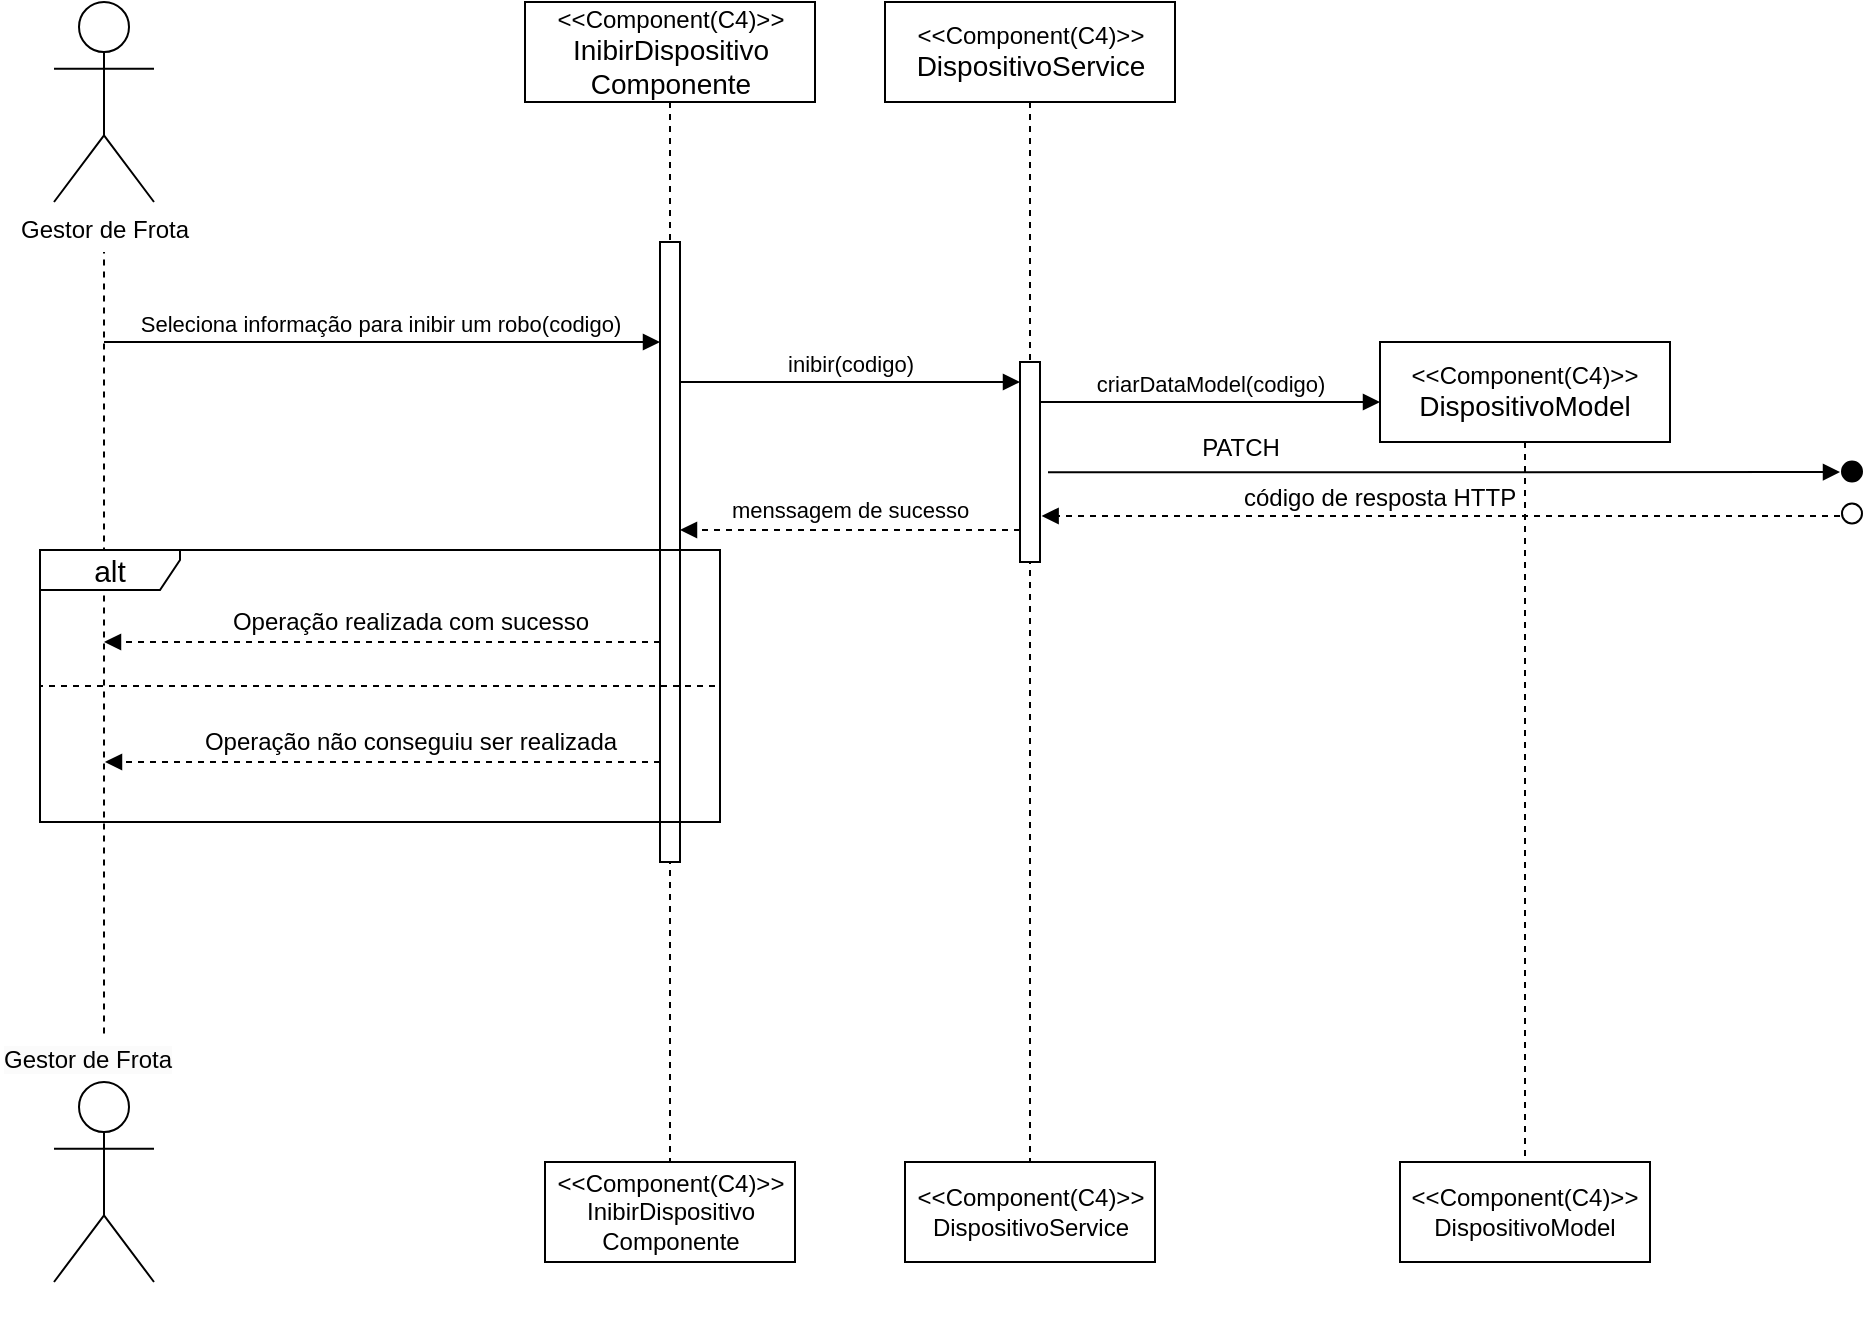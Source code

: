 <mxfile version="22.1.3" type="device">
  <diagram name="Página-1" id="ArVA9JyDZX47nkcbtY8J">
    <mxGraphModel dx="1380" dy="641" grid="1" gridSize="10" guides="1" tooltips="1" connect="1" arrows="1" fold="1" page="1" pageScale="1" pageWidth="827" pageHeight="1169" math="0" shadow="0">
      <root>
        <mxCell id="0" />
        <mxCell id="1" parent="0" />
        <mxCell id="dAqF51qi5I1MGkwewP2U-1" value="&amp;lt;&amp;lt;Component(C4)&amp;gt;&amp;gt;&lt;br style=&quot;border-color: var(--border-color);&quot;&gt;&lt;font style=&quot;font-size: 14px;&quot;&gt;InibirDispositivo&lt;br&gt;Componente&lt;/font&gt;" style="shape=umlLifeline;perimeter=lifelinePerimeter;whiteSpace=wrap;html=1;container=1;dropTarget=0;collapsible=0;recursiveResize=0;outlineConnect=0;portConstraint=eastwest;newEdgeStyle={&quot;curved&quot;:0,&quot;rounded&quot;:0};size=50;" vertex="1" parent="1">
          <mxGeometry x="322.5" y="30" width="145" height="580" as="geometry" />
        </mxCell>
        <mxCell id="dAqF51qi5I1MGkwewP2U-2" value="&amp;lt;&amp;lt;Component(C4)&amp;gt;&amp;gt;&lt;br style=&quot;border-color: var(--border-color);&quot;&gt;InibirDispositivo&lt;br style=&quot;border-color: var(--border-color); font-size: 14px;&quot;&gt;Componente" style="shape=umlLifeline;perimeter=lifelinePerimeter;whiteSpace=wrap;html=1;container=1;dropTarget=0;collapsible=0;recursiveResize=0;outlineConnect=0;portConstraint=eastwest;newEdgeStyle={&quot;curved&quot;:0,&quot;rounded&quot;:0};size=60;" vertex="1" parent="1">
          <mxGeometry x="332.5" y="610" width="125" height="50" as="geometry" />
        </mxCell>
        <mxCell id="dAqF51qi5I1MGkwewP2U-3" value="Gestor de Frota" style="shape=umlActor;verticalLabelPosition=bottom;verticalAlign=top;html=1;outlineConnect=0;" vertex="1" parent="1">
          <mxGeometry x="87" y="30" width="50" height="100" as="geometry" />
        </mxCell>
        <mxCell id="dAqF51qi5I1MGkwewP2U-4" value="" style="line;strokeWidth=1;dashed=1;labelPosition=center;verticalLabelPosition=bottom;align=left;verticalAlign=top;spacingLeft=20;spacingTop=15;html=1;whiteSpace=wrap;rotation=-90;" vertex="1" parent="1">
          <mxGeometry x="-83.37" y="345.38" width="390.75" height="10" as="geometry" />
        </mxCell>
        <mxCell id="dAqF51qi5I1MGkwewP2U-5" value="Actor" style="shape=umlActor;verticalLabelPosition=bottom;verticalAlign=top;html=1;outlineConnect=0;textOpacity=0;" vertex="1" parent="1">
          <mxGeometry x="87" y="570" width="50" height="100" as="geometry" />
        </mxCell>
        <mxCell id="dAqF51qi5I1MGkwewP2U-6" value="Seleciona informação para inibir um robo(codigo)" style="html=1;verticalAlign=bottom;endArrow=block;curved=0;rounded=0;" edge="1" parent="1" target="dAqF51qi5I1MGkwewP2U-7">
          <mxGeometry x="-0.007" width="80" relative="1" as="geometry">
            <mxPoint x="112" y="200" as="sourcePoint" />
            <mxPoint x="192" y="200" as="targetPoint" />
            <mxPoint as="offset" />
          </mxGeometry>
        </mxCell>
        <mxCell id="dAqF51qi5I1MGkwewP2U-7" value="" style="html=1;points=[[0,0,0,0,5],[0,1,0,0,-5],[1,0,0,0,5],[1,1,0,0,-5]];perimeter=orthogonalPerimeter;outlineConnect=0;targetShapes=umlLifeline;portConstraint=eastwest;newEdgeStyle={&quot;curved&quot;:0,&quot;rounded&quot;:0};" vertex="1" parent="1">
          <mxGeometry x="390" y="150" width="10" height="310" as="geometry" />
        </mxCell>
        <mxCell id="dAqF51qi5I1MGkwewP2U-8" value="&lt;span style=&quot;color: rgb(0, 0, 0); font-family: Helvetica; font-size: 12px; font-style: normal; font-variant-ligatures: normal; font-variant-caps: normal; font-weight: 400; letter-spacing: normal; orphans: 2; text-align: center; text-indent: 0px; text-transform: none; widows: 2; word-spacing: 0px; -webkit-text-stroke-width: 0px; background-color: rgb(251, 251, 251); text-decoration-thickness: initial; text-decoration-style: initial; text-decoration-color: initial; float: none; display: inline !important;&quot;&gt;Gestor de Frota&lt;/span&gt;" style="text;whiteSpace=wrap;html=1;" vertex="1" parent="1">
          <mxGeometry x="60" y="545" width="130" height="40" as="geometry" />
        </mxCell>
        <mxCell id="dAqF51qi5I1MGkwewP2U-9" value="&amp;lt;&amp;lt;Component(C4)&amp;gt;&amp;gt;&lt;br style=&quot;border-color: var(--border-color);&quot;&gt;&lt;font style=&quot;font-size: 14px;&quot;&gt;DispositivoService&lt;br&gt;&lt;/font&gt;" style="shape=umlLifeline;perimeter=lifelinePerimeter;whiteSpace=wrap;html=1;container=1;dropTarget=0;collapsible=0;recursiveResize=0;outlineConnect=0;portConstraint=eastwest;newEdgeStyle={&quot;curved&quot;:0,&quot;rounded&quot;:0};size=50;" vertex="1" parent="1">
          <mxGeometry x="502.5" y="30" width="145" height="580" as="geometry" />
        </mxCell>
        <mxCell id="dAqF51qi5I1MGkwewP2U-10" value="&amp;lt;&amp;lt;Component(C4)&amp;gt;&amp;gt;&lt;br style=&quot;border-color: var(--border-color);&quot;&gt;DispositivoService" style="shape=umlLifeline;perimeter=lifelinePerimeter;whiteSpace=wrap;html=1;container=1;dropTarget=0;collapsible=0;recursiveResize=0;outlineConnect=0;portConstraint=eastwest;newEdgeStyle={&quot;curved&quot;:0,&quot;rounded&quot;:0};size=60;" vertex="1" parent="1">
          <mxGeometry x="512.5" y="610" width="125" height="50" as="geometry" />
        </mxCell>
        <mxCell id="dAqF51qi5I1MGkwewP2U-11" value="" style="html=1;points=[[0,0,0,0,5],[0,1,0,0,-5],[1,0,0,0,5],[1,1,0,0,-5]];perimeter=orthogonalPerimeter;outlineConnect=0;targetShapes=umlLifeline;portConstraint=eastwest;newEdgeStyle={&quot;curved&quot;:0,&quot;rounded&quot;:0};" vertex="1" parent="1">
          <mxGeometry x="570" y="210" width="10" height="100" as="geometry" />
        </mxCell>
        <mxCell id="dAqF51qi5I1MGkwewP2U-12" value="inibir(codigo)" style="html=1;verticalAlign=bottom;endArrow=block;curved=0;rounded=0;" edge="1" parent="1" target="dAqF51qi5I1MGkwewP2U-11">
          <mxGeometry x="-0.007" width="80" relative="1" as="geometry">
            <mxPoint x="400" y="220" as="sourcePoint" />
            <mxPoint x="678" y="220" as="targetPoint" />
            <mxPoint as="offset" />
          </mxGeometry>
        </mxCell>
        <mxCell id="dAqF51qi5I1MGkwewP2U-13" value="" style="html=1;verticalAlign=bottom;labelBackgroundColor=none;endArrow=block;endFill=1;dashed=1;rounded=0;" edge="1" parent="1">
          <mxGeometry width="160" relative="1" as="geometry">
            <mxPoint x="570" y="294" as="sourcePoint" />
            <mxPoint x="400" y="294" as="targetPoint" />
            <Array as="points">
              <mxPoint x="480" y="294" />
            </Array>
          </mxGeometry>
        </mxCell>
        <mxCell id="dAqF51qi5I1MGkwewP2U-14" value="&lt;span style=&quot;color: rgb(0, 0, 0); font-family: Helvetica; font-size: 11px; font-style: normal; font-variant-ligatures: normal; font-variant-caps: normal; font-weight: 400; letter-spacing: normal; orphans: 2; text-align: center; text-indent: 0px; text-transform: none; widows: 2; word-spacing: 0px; -webkit-text-stroke-width: 0px; background-color: rgb(255, 255, 255); text-decoration-thickness: initial; text-decoration-style: initial; text-decoration-color: initial; float: none; display: inline !important;&quot;&gt;menssagem de sucesso&lt;/span&gt;" style="text;whiteSpace=wrap;html=1;" vertex="1" parent="1">
          <mxGeometry x="424" y="269.75" width="160" height="40" as="geometry" />
        </mxCell>
        <mxCell id="dAqF51qi5I1MGkwewP2U-15" value="&lt;font style=&quot;font-size: 15px;&quot;&gt;alt&lt;/font&gt;" style="shape=umlFrame;whiteSpace=wrap;html=1;pointerEvents=0;recursiveResize=0;container=1;collapsible=0;width=70;align=center;height=20;" vertex="1" parent="1">
          <mxGeometry x="80" y="304" width="340" height="136" as="geometry" />
        </mxCell>
        <mxCell id="dAqF51qi5I1MGkwewP2U-16" value="" style="html=1;verticalAlign=bottom;labelBackgroundColor=none;endArrow=block;endFill=1;dashed=1;rounded=0;" edge="1" parent="dAqF51qi5I1MGkwewP2U-15" source="dAqF51qi5I1MGkwewP2U-7">
          <mxGeometry width="160" relative="1" as="geometry">
            <mxPoint x="308" y="106" as="sourcePoint" />
            <mxPoint x="32.5" y="106" as="targetPoint" />
          </mxGeometry>
        </mxCell>
        <mxCell id="dAqF51qi5I1MGkwewP2U-17" value="Operação não conseguiu ser realizada" style="text;html=1;align=center;verticalAlign=middle;resizable=0;points=[];autosize=1;strokeColor=none;fillColor=none;" vertex="1" parent="dAqF51qi5I1MGkwewP2U-15">
          <mxGeometry x="70" y="81" width="230" height="30" as="geometry" />
        </mxCell>
        <mxCell id="dAqF51qi5I1MGkwewP2U-18" value="Operação realizada com sucesso" style="text;html=1;align=center;verticalAlign=middle;resizable=0;points=[];autosize=1;strokeColor=none;fillColor=none;" vertex="1" parent="dAqF51qi5I1MGkwewP2U-15">
          <mxGeometry x="85" y="21" width="200" height="30" as="geometry" />
        </mxCell>
        <mxCell id="dAqF51qi5I1MGkwewP2U-19" value="" style="html=1;verticalAlign=bottom;labelBackgroundColor=none;endArrow=block;endFill=1;dashed=1;rounded=0;" edge="1" parent="dAqF51qi5I1MGkwewP2U-15" source="dAqF51qi5I1MGkwewP2U-7">
          <mxGeometry width="160" relative="1" as="geometry">
            <mxPoint x="310" y="45.58" as="sourcePoint" />
            <mxPoint x="32" y="46" as="targetPoint" />
          </mxGeometry>
        </mxCell>
        <mxCell id="dAqF51qi5I1MGkwewP2U-20" value="" style="line;strokeWidth=1;dashed=1;labelPosition=center;verticalLabelPosition=bottom;align=left;verticalAlign=top;spacingLeft=20;spacingTop=15;html=1;whiteSpace=wrap;rotation=-180;" vertex="1" parent="dAqF51qi5I1MGkwewP2U-15">
          <mxGeometry y="63" width="337.5" height="10" as="geometry" />
        </mxCell>
        <mxCell id="dAqF51qi5I1MGkwewP2U-21" value="&amp;lt;&amp;lt;Component(C4)&amp;gt;&amp;gt;&lt;br style=&quot;border-color: var(--border-color);&quot;&gt;&lt;span style=&quot;font-size: 14px;&quot;&gt;DispositivoModel&lt;/span&gt;" style="shape=umlLifeline;perimeter=lifelinePerimeter;whiteSpace=wrap;html=1;container=1;dropTarget=0;collapsible=0;recursiveResize=0;outlineConnect=0;portConstraint=eastwest;newEdgeStyle={&quot;curved&quot;:0,&quot;rounded&quot;:0};size=50;" vertex="1" parent="1">
          <mxGeometry x="750" y="200" width="145" height="440" as="geometry" />
        </mxCell>
        <mxCell id="dAqF51qi5I1MGkwewP2U-22" value="&amp;lt;&amp;lt;Component(C4)&amp;gt;&amp;gt;&lt;br style=&quot;border-color: var(--border-color);&quot;&gt;DispositivoModel" style="shape=umlLifeline;perimeter=lifelinePerimeter;whiteSpace=wrap;html=1;container=1;dropTarget=0;collapsible=0;recursiveResize=0;outlineConnect=0;portConstraint=eastwest;newEdgeStyle={&quot;curved&quot;:0,&quot;rounded&quot;:0};size=60;" vertex="1" parent="1">
          <mxGeometry x="760" y="610" width="125" height="50" as="geometry" />
        </mxCell>
        <mxCell id="dAqF51qi5I1MGkwewP2U-24" value="criarDataModel(codigo)" style="html=1;verticalAlign=bottom;endArrow=block;curved=0;rounded=0;" edge="1" parent="1">
          <mxGeometry x="-0.007" width="80" relative="1" as="geometry">
            <mxPoint x="580" y="230" as="sourcePoint" />
            <mxPoint x="750" y="230" as="targetPoint" />
            <mxPoint as="offset" />
          </mxGeometry>
        </mxCell>
        <mxCell id="dAqF51qi5I1MGkwewP2U-25" value="" style="html=1;verticalAlign=bottom;endArrow=block;curved=0;rounded=0;" edge="1" parent="1">
          <mxGeometry x="-0.007" width="80" relative="1" as="geometry">
            <mxPoint x="584" y="265.16" as="sourcePoint" />
            <mxPoint x="980" y="265" as="targetPoint" />
            <mxPoint as="offset" />
          </mxGeometry>
        </mxCell>
        <mxCell id="dAqF51qi5I1MGkwewP2U-26" value="PATCH" style="text;html=1;align=center;verticalAlign=middle;resizable=0;points=[];autosize=1;strokeColor=none;fillColor=none;" vertex="1" parent="1">
          <mxGeometry x="650" y="238" width="60" height="30" as="geometry" />
        </mxCell>
        <mxCell id="dAqF51qi5I1MGkwewP2U-33" value="" style="ellipse;html=1;fillColor=#000000;" vertex="1" parent="1">
          <mxGeometry x="981" y="259.75" width="10" height="10" as="geometry" />
        </mxCell>
        <mxCell id="dAqF51qi5I1MGkwewP2U-34" value="" style="ellipse;html=1;" vertex="1" parent="1">
          <mxGeometry x="981" y="280.75" width="10" height="10" as="geometry" />
        </mxCell>
        <mxCell id="dAqF51qi5I1MGkwewP2U-35" value="código de resposta HTTP" style="text;whiteSpace=wrap;html=1;" vertex="1" parent="1">
          <mxGeometry x="680" y="264" width="160" height="40" as="geometry" />
        </mxCell>
        <mxCell id="dAqF51qi5I1MGkwewP2U-37" value="" style="html=1;verticalAlign=bottom;labelBackgroundColor=none;endArrow=block;endFill=1;dashed=1;rounded=0;" edge="1" parent="1">
          <mxGeometry width="160" relative="1" as="geometry">
            <mxPoint x="980" y="287" as="sourcePoint" />
            <mxPoint x="580.81" y="287" as="targetPoint" />
          </mxGeometry>
        </mxCell>
      </root>
    </mxGraphModel>
  </diagram>
</mxfile>
